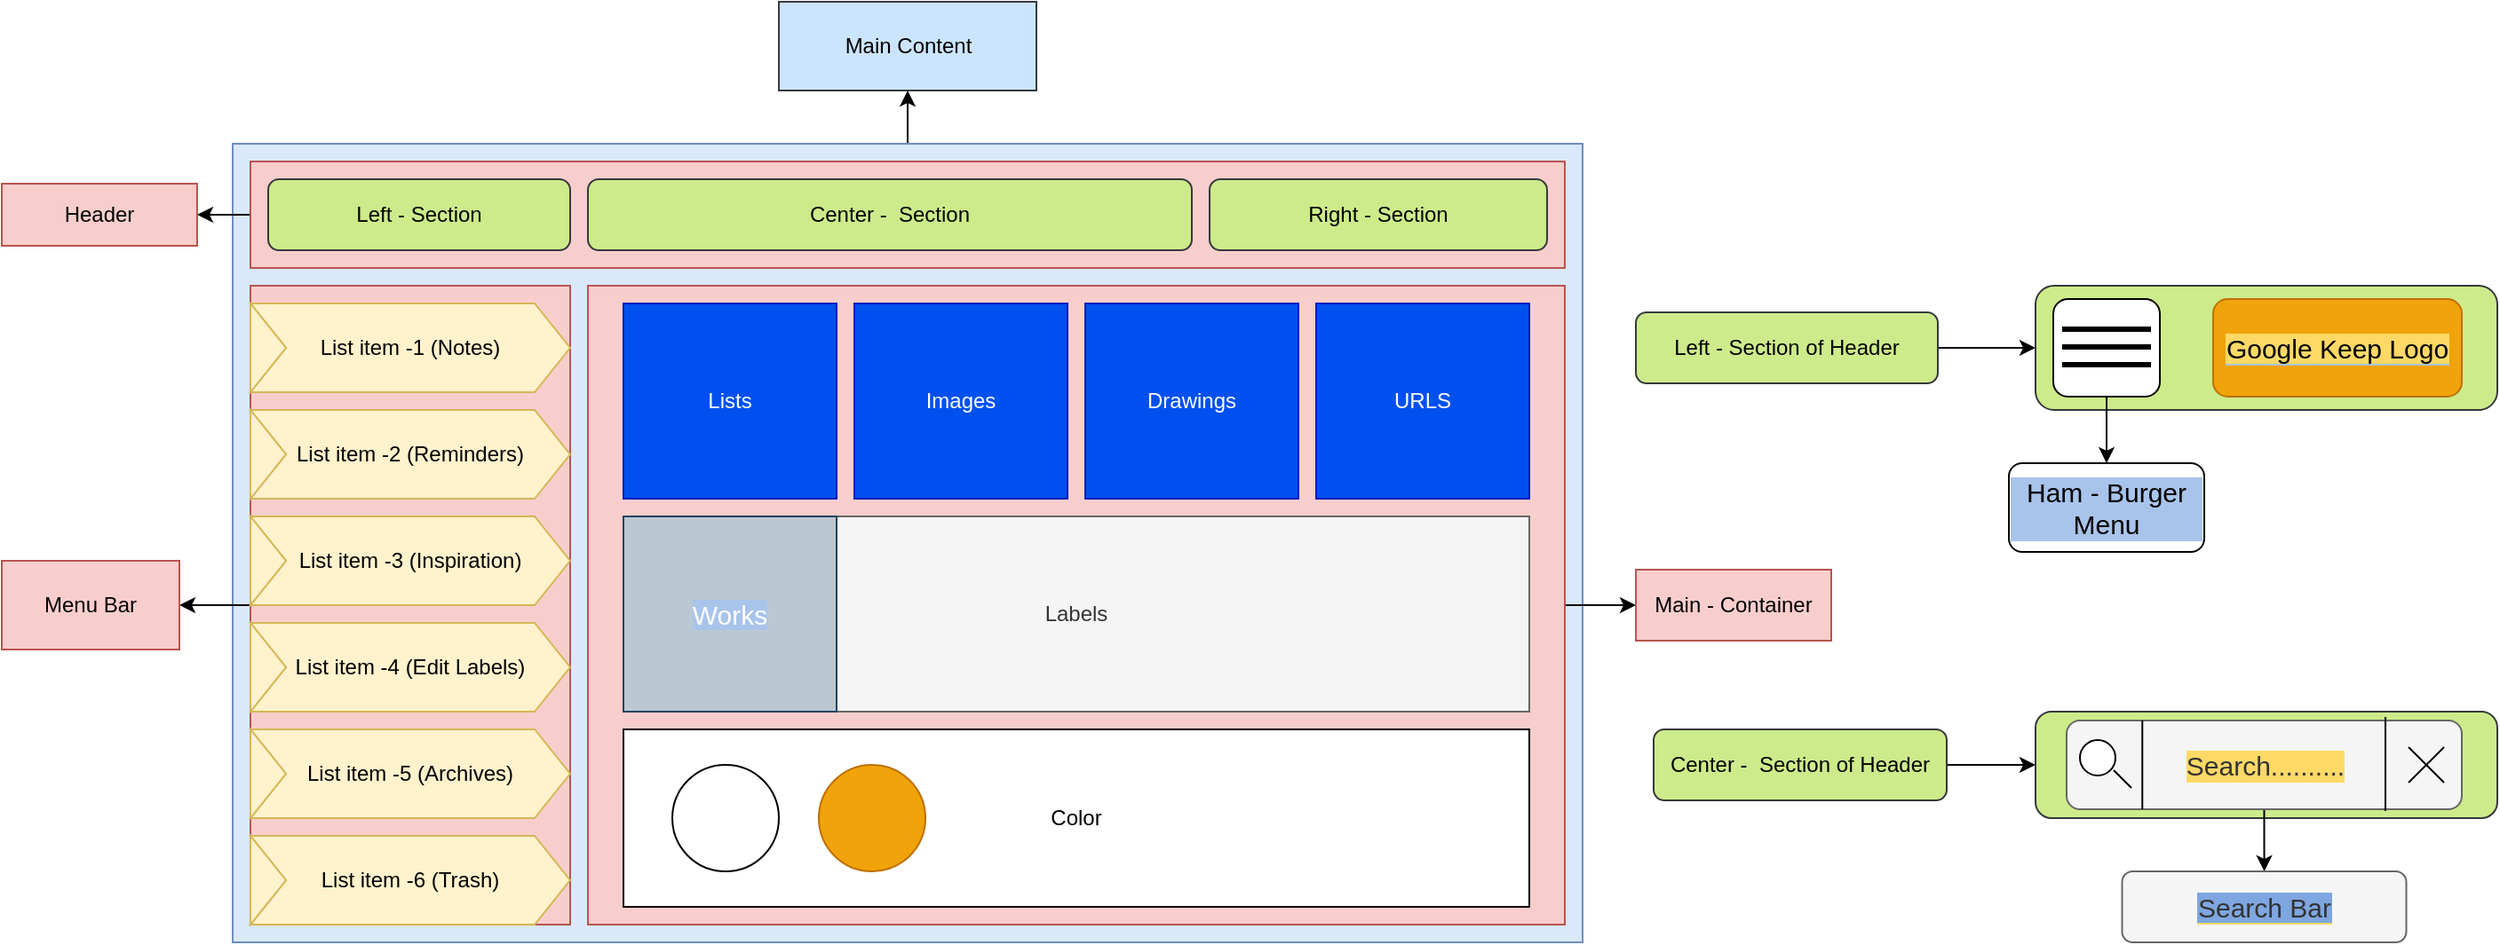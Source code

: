<mxfile version="19.0.0" type="device"><diagram id="B8LenQwxdUCJQh8pLdjb" name="Page-1"><mxGraphModel dx="2257" dy="1636" grid="1" gridSize="10" guides="1" tooltips="1" connect="1" arrows="1" fold="1" page="1" pageScale="1" pageWidth="850" pageHeight="1100" math="0" shadow="0"><root><mxCell id="0"/><mxCell id="1" parent="0"/><mxCell id="ft42UAi0vNeduUxW2w2P-18" value="" style="edgeStyle=orthogonalEdgeStyle;rounded=0;orthogonalLoop=1;jettySize=auto;html=1;" edge="1" parent="1" source="ft42UAi0vNeduUxW2w2P-1" target="ft42UAi0vNeduUxW2w2P-17"><mxGeometry relative="1" as="geometry"/></mxCell><mxCell id="ft42UAi0vNeduUxW2w2P-1" value="" style="rounded=0;whiteSpace=wrap;html=1;fillColor=#dae8fc;strokeColor=#6c8ebf;" vertex="1" parent="1"><mxGeometry x="50" y="20" width="760" height="450" as="geometry"/></mxCell><mxCell id="ft42UAi0vNeduUxW2w2P-22" value="" style="edgeStyle=orthogonalEdgeStyle;rounded=0;orthogonalLoop=1;jettySize=auto;html=1;" edge="1" parent="1" source="ft42UAi0vNeduUxW2w2P-2" target="ft42UAi0vNeduUxW2w2P-21"><mxGeometry relative="1" as="geometry"/></mxCell><mxCell id="ft42UAi0vNeduUxW2w2P-2" value="" style="rounded=0;whiteSpace=wrap;html=1;fillColor=#f8cecc;strokeColor=#b85450;" vertex="1" parent="1"><mxGeometry x="60" y="30" width="740" height="60" as="geometry"/></mxCell><mxCell id="ft42UAi0vNeduUxW2w2P-32" value="" style="edgeStyle=orthogonalEdgeStyle;rounded=0;orthogonalLoop=1;jettySize=auto;html=1;strokeColor=#000000;strokeWidth=1;" edge="1" parent="1" source="ft42UAi0vNeduUxW2w2P-4" target="ft42UAi0vNeduUxW2w2P-31"><mxGeometry relative="1" as="geometry"/></mxCell><mxCell id="ft42UAi0vNeduUxW2w2P-4" value="" style="rounded=0;whiteSpace=wrap;html=1;fillColor=#f8cecc;strokeColor=#b85450;" vertex="1" parent="1"><mxGeometry x="60" y="100" width="180" height="360" as="geometry"/></mxCell><mxCell id="ft42UAi0vNeduUxW2w2P-39" value="" style="edgeStyle=orthogonalEdgeStyle;rounded=0;orthogonalLoop=1;jettySize=auto;html=1;strokeColor=#000000;strokeWidth=1;" edge="1" parent="1" source="ft42UAi0vNeduUxW2w2P-5" target="ft42UAi0vNeduUxW2w2P-38"><mxGeometry relative="1" as="geometry"/></mxCell><mxCell id="ft42UAi0vNeduUxW2w2P-5" value="" style="rounded=0;whiteSpace=wrap;html=1;fillColor=#f8cecc;strokeColor=#b85450;" vertex="1" parent="1"><mxGeometry x="250" y="100" width="550" height="360" as="geometry"/></mxCell><mxCell id="ft42UAi0vNeduUxW2w2P-6" value="List item -1 (Notes)" style="shape=step;perimeter=stepPerimeter;whiteSpace=wrap;html=1;fixedSize=1;fillColor=#fff2cc;strokeColor=#d6b656;" vertex="1" parent="1"><mxGeometry x="60" y="110" width="180" height="50" as="geometry"/></mxCell><mxCell id="ft42UAi0vNeduUxW2w2P-7" value="&lt;span style=&quot;&quot;&gt;List item -2 (Reminders)&lt;/span&gt;" style="shape=step;perimeter=stepPerimeter;whiteSpace=wrap;html=1;fixedSize=1;fillColor=#fff2cc;strokeColor=#d6b656;" vertex="1" parent="1"><mxGeometry x="60" y="170" width="180" height="50" as="geometry"/></mxCell><mxCell id="ft42UAi0vNeduUxW2w2P-8" value="&lt;span style=&quot;&quot;&gt;List item -3 (Inspiration)&lt;/span&gt;" style="shape=step;perimeter=stepPerimeter;whiteSpace=wrap;html=1;fixedSize=1;fillColor=#fff2cc;strokeColor=#d6b656;" vertex="1" parent="1"><mxGeometry x="60" y="230" width="180" height="50" as="geometry"/></mxCell><mxCell id="ft42UAi0vNeduUxW2w2P-9" value="&lt;span style=&quot;&quot;&gt;List item -4 (Edit Labels)&lt;/span&gt;" style="shape=step;perimeter=stepPerimeter;whiteSpace=wrap;html=1;fixedSize=1;size=20;fillColor=#fff2cc;strokeColor=#d6b656;" vertex="1" parent="1"><mxGeometry x="60" y="290" width="180" height="50" as="geometry"/></mxCell><mxCell id="ft42UAi0vNeduUxW2w2P-10" value="&lt;span style=&quot;&quot;&gt;List item -5 (Archives)&lt;/span&gt;" style="shape=step;perimeter=stepPerimeter;whiteSpace=wrap;html=1;fixedSize=1;fillColor=#fff2cc;strokeColor=#d6b656;" vertex="1" parent="1"><mxGeometry x="60" y="350" width="180" height="50" as="geometry"/></mxCell><mxCell id="ft42UAi0vNeduUxW2w2P-11" value="&lt;span style=&quot;&quot;&gt;List item -6 (Trash)&lt;/span&gt;" style="shape=step;perimeter=stepPerimeter;whiteSpace=wrap;html=1;fixedSize=1;fillColor=#fff2cc;strokeColor=#d6b656;" vertex="1" parent="1"><mxGeometry x="60" y="410" width="180" height="50" as="geometry"/></mxCell><mxCell id="ft42UAi0vNeduUxW2w2P-13" value="Labels" style="rounded=0;whiteSpace=wrap;html=1;fillColor=#f5f5f5;strokeColor=#666666;fontColor=#333333;" vertex="1" parent="1"><mxGeometry x="270" y="230" width="510" height="110" as="geometry"/></mxCell><mxCell id="ft42UAi0vNeduUxW2w2P-14" value="Color" style="rounded=0;whiteSpace=wrap;html=1;" vertex="1" parent="1"><mxGeometry x="270" y="350" width="510" height="100" as="geometry"/></mxCell><mxCell id="ft42UAi0vNeduUxW2w2P-17" value="Main Content" style="whiteSpace=wrap;html=1;rounded=0;fillColor=#cce5ff;strokeColor=#36393d;" vertex="1" parent="1"><mxGeometry x="357.5" y="-60" width="145" height="50" as="geometry"/></mxCell><mxCell id="ft42UAi0vNeduUxW2w2P-21" value="Header" style="whiteSpace=wrap;html=1;fillColor=#f8cecc;strokeColor=#b85450;rounded=0;" vertex="1" parent="1"><mxGeometry x="-80" y="42.5" width="110" height="35" as="geometry"/></mxCell><mxCell id="ft42UAi0vNeduUxW2w2P-23" value="Left - Section" style="rounded=1;whiteSpace=wrap;html=1;fillColor=#cdeb8b;strokeColor=#36393d;" vertex="1" parent="1"><mxGeometry x="70" y="40" width="170" height="40" as="geometry"/></mxCell><mxCell id="ft42UAi0vNeduUxW2w2P-24" value="Center -&amp;nbsp; Section" style="rounded=1;whiteSpace=wrap;html=1;fillColor=#cdeb8b;strokeColor=#36393d;" vertex="1" parent="1"><mxGeometry x="250" y="40" width="340" height="40" as="geometry"/></mxCell><mxCell id="ft42UAi0vNeduUxW2w2P-25" value="Right - Section" style="rounded=1;whiteSpace=wrap;html=1;fillColor=#cdeb8b;strokeColor=#36393d;" vertex="1" parent="1"><mxGeometry x="600" y="40" width="190" height="40" as="geometry"/></mxCell><mxCell id="ft42UAi0vNeduUxW2w2P-31" value="Menu Bar" style="whiteSpace=wrap;html=1;fillColor=#f8cecc;strokeColor=#b85450;rounded=0;" vertex="1" parent="1"><mxGeometry x="-80" y="255" width="100" height="50" as="geometry"/></mxCell><mxCell id="ft42UAi0vNeduUxW2w2P-34" value="Lists" style="rounded=0;whiteSpace=wrap;html=1;fillColor=#0050ef;fontColor=#ffffff;strokeColor=#001DBC;" vertex="1" parent="1"><mxGeometry x="270" y="110" width="120" height="110" as="geometry"/></mxCell><mxCell id="ft42UAi0vNeduUxW2w2P-35" value="Images" style="rounded=0;whiteSpace=wrap;html=1;fillColor=#0050ef;fontColor=#ffffff;strokeColor=#001DBC;" vertex="1" parent="1"><mxGeometry x="400" y="110" width="120" height="110" as="geometry"/></mxCell><mxCell id="ft42UAi0vNeduUxW2w2P-36" value="Drawings" style="rounded=0;whiteSpace=wrap;html=1;fillColor=#0050ef;fontColor=#ffffff;strokeColor=#001DBC;" vertex="1" parent="1"><mxGeometry x="530" y="110" width="120" height="110" as="geometry"/></mxCell><mxCell id="ft42UAi0vNeduUxW2w2P-37" value="URLS" style="rounded=0;whiteSpace=wrap;html=1;fillColor=#0050ef;fontColor=#ffffff;strokeColor=#001DBC;" vertex="1" parent="1"><mxGeometry x="660" y="110" width="120" height="110" as="geometry"/></mxCell><mxCell id="ft42UAi0vNeduUxW2w2P-38" value="Main - Container" style="whiteSpace=wrap;html=1;fillColor=#f8cecc;strokeColor=#b85450;rounded=0;" vertex="1" parent="1"><mxGeometry x="840" y="260" width="110" height="40" as="geometry"/></mxCell><mxCell id="ft42UAi0vNeduUxW2w2P-42" value="&lt;font style=&quot;font-size: 15px; background-color: rgb(169, 196, 235);&quot; color=&quot;#ffffff&quot;&gt;Works&lt;/font&gt;" style="rounded=0;whiteSpace=wrap;html=1;fillColor=#bac8d3;strokeColor=#23445d;" vertex="1" parent="1"><mxGeometry x="270" y="230" width="120" height="110" as="geometry"/></mxCell><mxCell id="ft42UAi0vNeduUxW2w2P-43" value="" style="ellipse;whiteSpace=wrap;html=1;aspect=fixed;labelBackgroundColor=#A9C4EB;fontSize=15;fontColor=#FFFFFF;" vertex="1" parent="1"><mxGeometry x="297.5" y="370" width="60" height="60" as="geometry"/></mxCell><mxCell id="ft42UAi0vNeduUxW2w2P-44" value="" style="ellipse;whiteSpace=wrap;html=1;aspect=fixed;labelBackgroundColor=#A9C4EB;fontSize=15;fontColor=#000000;fillColor=#f0a30a;strokeColor=#BD7000;" vertex="1" parent="1"><mxGeometry x="380" y="370" width="60" height="60" as="geometry"/></mxCell><mxCell id="ft42UAi0vNeduUxW2w2P-49" value="" style="edgeStyle=orthogonalEdgeStyle;rounded=0;orthogonalLoop=1;jettySize=auto;html=1;fontSize=15;fontColor=#FFFFFF;strokeColor=#000000;strokeWidth=1;" edge="1" parent="1" source="ft42UAi0vNeduUxW2w2P-45" target="ft42UAi0vNeduUxW2w2P-48"><mxGeometry relative="1" as="geometry"/></mxCell><mxCell id="ft42UAi0vNeduUxW2w2P-45" value="Left - Section of Header" style="rounded=1;whiteSpace=wrap;html=1;fillColor=#cdeb8b;strokeColor=#36393d;" vertex="1" parent="1"><mxGeometry x="840" y="115" width="170" height="40" as="geometry"/></mxCell><mxCell id="ft42UAi0vNeduUxW2w2P-48" value="" style="whiteSpace=wrap;html=1;fillColor=#cdeb8b;strokeColor=#36393d;rounded=1;" vertex="1" parent="1"><mxGeometry x="1065" y="100" width="260" height="70" as="geometry"/></mxCell><mxCell id="ft42UAi0vNeduUxW2w2P-58" value="" style="edgeStyle=orthogonalEdgeStyle;rounded=0;orthogonalLoop=1;jettySize=auto;html=1;fontSize=15;fontColor=#FFFFFF;strokeColor=#000000;strokeWidth=1;" edge="1" parent="1" source="ft42UAi0vNeduUxW2w2P-51" target="ft42UAi0vNeduUxW2w2P-57"><mxGeometry relative="1" as="geometry"/></mxCell><mxCell id="ft42UAi0vNeduUxW2w2P-51" value="" style="rounded=1;whiteSpace=wrap;html=1;labelBackgroundColor=#A9C4EB;fontSize=15;fontColor=#FFFFFF;" vertex="1" parent="1"><mxGeometry x="1075" y="107.5" width="60" height="55" as="geometry"/></mxCell><mxCell id="ft42UAi0vNeduUxW2w2P-52" value="&lt;font style=&quot;background-color: rgb(255, 217, 102);&quot; color=&quot;#000000&quot;&gt;Google Keep Logo&lt;/font&gt;" style="rounded=1;whiteSpace=wrap;html=1;labelBackgroundColor=#A9C4EB;fontSize=15;fontColor=#000000;fillColor=#f0a30a;strokeColor=#BD7000;" vertex="1" parent="1"><mxGeometry x="1165" y="107.5" width="140" height="55" as="geometry"/></mxCell><mxCell id="ft42UAi0vNeduUxW2w2P-54" value="" style="endArrow=none;html=1;rounded=0;fontSize=15;fontColor=#FFFFFF;strokeColor=#000000;strokeWidth=3;" edge="1" parent="1"><mxGeometry width="50" height="50" relative="1" as="geometry"><mxPoint x="1080" y="124.5" as="sourcePoint"/><mxPoint x="1130" y="124.5" as="targetPoint"/></mxGeometry></mxCell><mxCell id="ft42UAi0vNeduUxW2w2P-55" value="" style="endArrow=none;html=1;rounded=0;fontSize=15;fontColor=#FFFFFF;strokeColor=#000000;strokeWidth=3;" edge="1" parent="1"><mxGeometry width="50" height="50" relative="1" as="geometry"><mxPoint x="1080" y="134.5" as="sourcePoint"/><mxPoint x="1130" y="134.5" as="targetPoint"/></mxGeometry></mxCell><mxCell id="ft42UAi0vNeduUxW2w2P-56" value="" style="endArrow=none;html=1;rounded=0;fontSize=15;fontColor=#FFFFFF;strokeColor=#000000;strokeWidth=3;" edge="1" parent="1"><mxGeometry width="50" height="50" relative="1" as="geometry"><mxPoint x="1080" y="144.5" as="sourcePoint"/><mxPoint x="1130" y="144.5" as="targetPoint"/></mxGeometry></mxCell><mxCell id="ft42UAi0vNeduUxW2w2P-57" value="&lt;font color=&quot;#000000&quot;&gt;Ham - Burger Menu&lt;/font&gt;" style="whiteSpace=wrap;html=1;fontSize=15;fontColor=#FFFFFF;rounded=1;labelBackgroundColor=#A9C4EB;" vertex="1" parent="1"><mxGeometry x="1050" y="200" width="110" height="50" as="geometry"/></mxCell><mxCell id="ft42UAi0vNeduUxW2w2P-61" value="" style="edgeStyle=orthogonalEdgeStyle;rounded=0;orthogonalLoop=1;jettySize=auto;html=1;fontSize=15;fontColor=#000000;strokeColor=#000000;strokeWidth=1;" edge="1" parent="1" source="ft42UAi0vNeduUxW2w2P-59" target="ft42UAi0vNeduUxW2w2P-60"><mxGeometry relative="1" as="geometry"/></mxCell><mxCell id="ft42UAi0vNeduUxW2w2P-59" value="Center -&amp;nbsp; Section of Header" style="rounded=1;whiteSpace=wrap;html=1;fillColor=#cdeb8b;strokeColor=#36393d;" vertex="1" parent="1"><mxGeometry x="850" y="350" width="165" height="40" as="geometry"/></mxCell><mxCell id="ft42UAi0vNeduUxW2w2P-60" value="" style="whiteSpace=wrap;html=1;fillColor=#cdeb8b;strokeColor=#36393d;rounded=1;" vertex="1" parent="1"><mxGeometry x="1065" y="340" width="260" height="60" as="geometry"/></mxCell><mxCell id="ft42UAi0vNeduUxW2w2P-66" value="" style="edgeStyle=orthogonalEdgeStyle;rounded=0;orthogonalLoop=1;jettySize=auto;html=1;fontSize=15;fontColor=#000000;strokeColor=#000000;strokeWidth=1;" edge="1" parent="1" source="ft42UAi0vNeduUxW2w2P-62" target="ft42UAi0vNeduUxW2w2P-65"><mxGeometry relative="1" as="geometry"/></mxCell><mxCell id="ft42UAi0vNeduUxW2w2P-62" value="Search.........." style="rounded=1;whiteSpace=wrap;html=1;labelBackgroundColor=#FFD966;fontSize=15;fontColor=#333333;fillColor=#f5f5f5;strokeColor=#666666;" vertex="1" parent="1"><mxGeometry x="1082.5" y="345" width="222.5" height="50" as="geometry"/></mxCell><mxCell id="ft42UAi0vNeduUxW2w2P-63" value="" style="endArrow=none;html=1;rounded=0;fontSize=15;fontColor=#000000;strokeColor=#000000;strokeWidth=1;exitX=0.25;exitY=1;exitDx=0;exitDy=0;entryX=0.25;entryY=0;entryDx=0;entryDy=0;" edge="1" parent="1"><mxGeometry width="50" height="50" relative="1" as="geometry"><mxPoint x="1125.125" y="395" as="sourcePoint"/><mxPoint x="1125.125" y="345" as="targetPoint"/><Array as="points"/></mxGeometry></mxCell><mxCell id="ft42UAi0vNeduUxW2w2P-64" value="" style="endArrow=none;html=1;rounded=0;fontSize=15;fontColor=#000000;strokeColor=#000000;strokeWidth=1;" edge="1" parent="1"><mxGeometry width="50" height="50" relative="1" as="geometry"><mxPoint x="1262" y="396" as="sourcePoint"/><mxPoint x="1262" y="343" as="targetPoint"/><Array as="points"><mxPoint x="1262" y="376"/></Array></mxGeometry></mxCell><mxCell id="ft42UAi0vNeduUxW2w2P-65" value="&lt;span style=&quot;background-color: rgb(126, 166, 224);&quot;&gt;Search Bar&lt;/span&gt;" style="whiteSpace=wrap;html=1;fontSize=15;fontColor=#333333;rounded=1;labelBackgroundColor=#FFD966;fillColor=#f5f5f5;strokeColor=#666666;" vertex="1" parent="1"><mxGeometry x="1113.75" y="430" width="160" height="40" as="geometry"/></mxCell><mxCell id="ft42UAi0vNeduUxW2w2P-68" value="" style="endArrow=none;html=1;rounded=0;fontSize=15;fontColor=#000000;strokeColor=#000000;strokeWidth=1;" edge="1" parent="1"><mxGeometry width="50" height="50" relative="1" as="geometry"><mxPoint x="1275" y="360" as="sourcePoint"/><mxPoint x="1295" y="380" as="targetPoint"/></mxGeometry></mxCell><mxCell id="ft42UAi0vNeduUxW2w2P-69" value="" style="endArrow=none;html=1;rounded=0;fontSize=15;fontColor=#000000;strokeColor=#000000;strokeWidth=1;" edge="1" parent="1"><mxGeometry width="50" height="50" relative="1" as="geometry"><mxPoint x="1295" y="360" as="sourcePoint"/><mxPoint x="1275" y="380" as="targetPoint"/><Array as="points"/></mxGeometry></mxCell><mxCell id="ft42UAi0vNeduUxW2w2P-70" value="" style="ellipse;whiteSpace=wrap;html=1;aspect=fixed;labelBackgroundColor=#FFFFFF;fontSize=15;fontColor=#000000;" vertex="1" parent="1"><mxGeometry x="1090" y="356" width="20" height="20" as="geometry"/></mxCell><mxCell id="ft42UAi0vNeduUxW2w2P-71" value="" style="endArrow=none;html=1;rounded=0;fontSize=15;fontColor=#000000;strokeColor=#000000;strokeWidth=1;" edge="1" parent="1"><mxGeometry width="50" height="50" relative="1" as="geometry"><mxPoint x="1109" y="373" as="sourcePoint"/><mxPoint x="1119" y="383" as="targetPoint"/></mxGeometry></mxCell><mxCell id="ft42UAi0vNeduUxW2w2P-72" value="" style="triangle;whiteSpace=wrap;html=1;labelBackgroundColor=#FFFFFF;fontSize=15;fillColor=#fff2cc;strokeColor=#d6b656;" vertex="1" parent="1"><mxGeometry x="60" y="110" width="20" height="50" as="geometry"/></mxCell><mxCell id="ft42UAi0vNeduUxW2w2P-73" value="" style="triangle;whiteSpace=wrap;html=1;labelBackgroundColor=#FFFFFF;fontSize=15;fillColor=#fff2cc;strokeColor=#d6b656;" vertex="1" parent="1"><mxGeometry x="60" y="170" width="20" height="50" as="geometry"/></mxCell><mxCell id="ft42UAi0vNeduUxW2w2P-74" value="" style="triangle;whiteSpace=wrap;html=1;labelBackgroundColor=#FFFFFF;fontSize=15;fillColor=#fff2cc;strokeColor=#d6b656;" vertex="1" parent="1"><mxGeometry x="60" y="230" width="20" height="50" as="geometry"/></mxCell><mxCell id="ft42UAi0vNeduUxW2w2P-75" value="" style="triangle;whiteSpace=wrap;html=1;labelBackgroundColor=#FFFFFF;fontSize=15;fillColor=#fff2cc;strokeColor=#d6b656;" vertex="1" parent="1"><mxGeometry x="60" y="290" width="20" height="50" as="geometry"/></mxCell><mxCell id="ft42UAi0vNeduUxW2w2P-76" value="" style="triangle;whiteSpace=wrap;html=1;labelBackgroundColor=#FFFFFF;fontSize=15;fillColor=#fff2cc;strokeColor=#d6b656;" vertex="1" parent="1"><mxGeometry x="60" y="350" width="20" height="50" as="geometry"/></mxCell><mxCell id="ft42UAi0vNeduUxW2w2P-77" value="" style="triangle;whiteSpace=wrap;html=1;labelBackgroundColor=#FFFFFF;fontSize=15;fillColor=#fff2cc;strokeColor=#d6b656;" vertex="1" parent="1"><mxGeometry x="60" y="410" width="20" height="50" as="geometry"/></mxCell></root></mxGraphModel></diagram></mxfile>